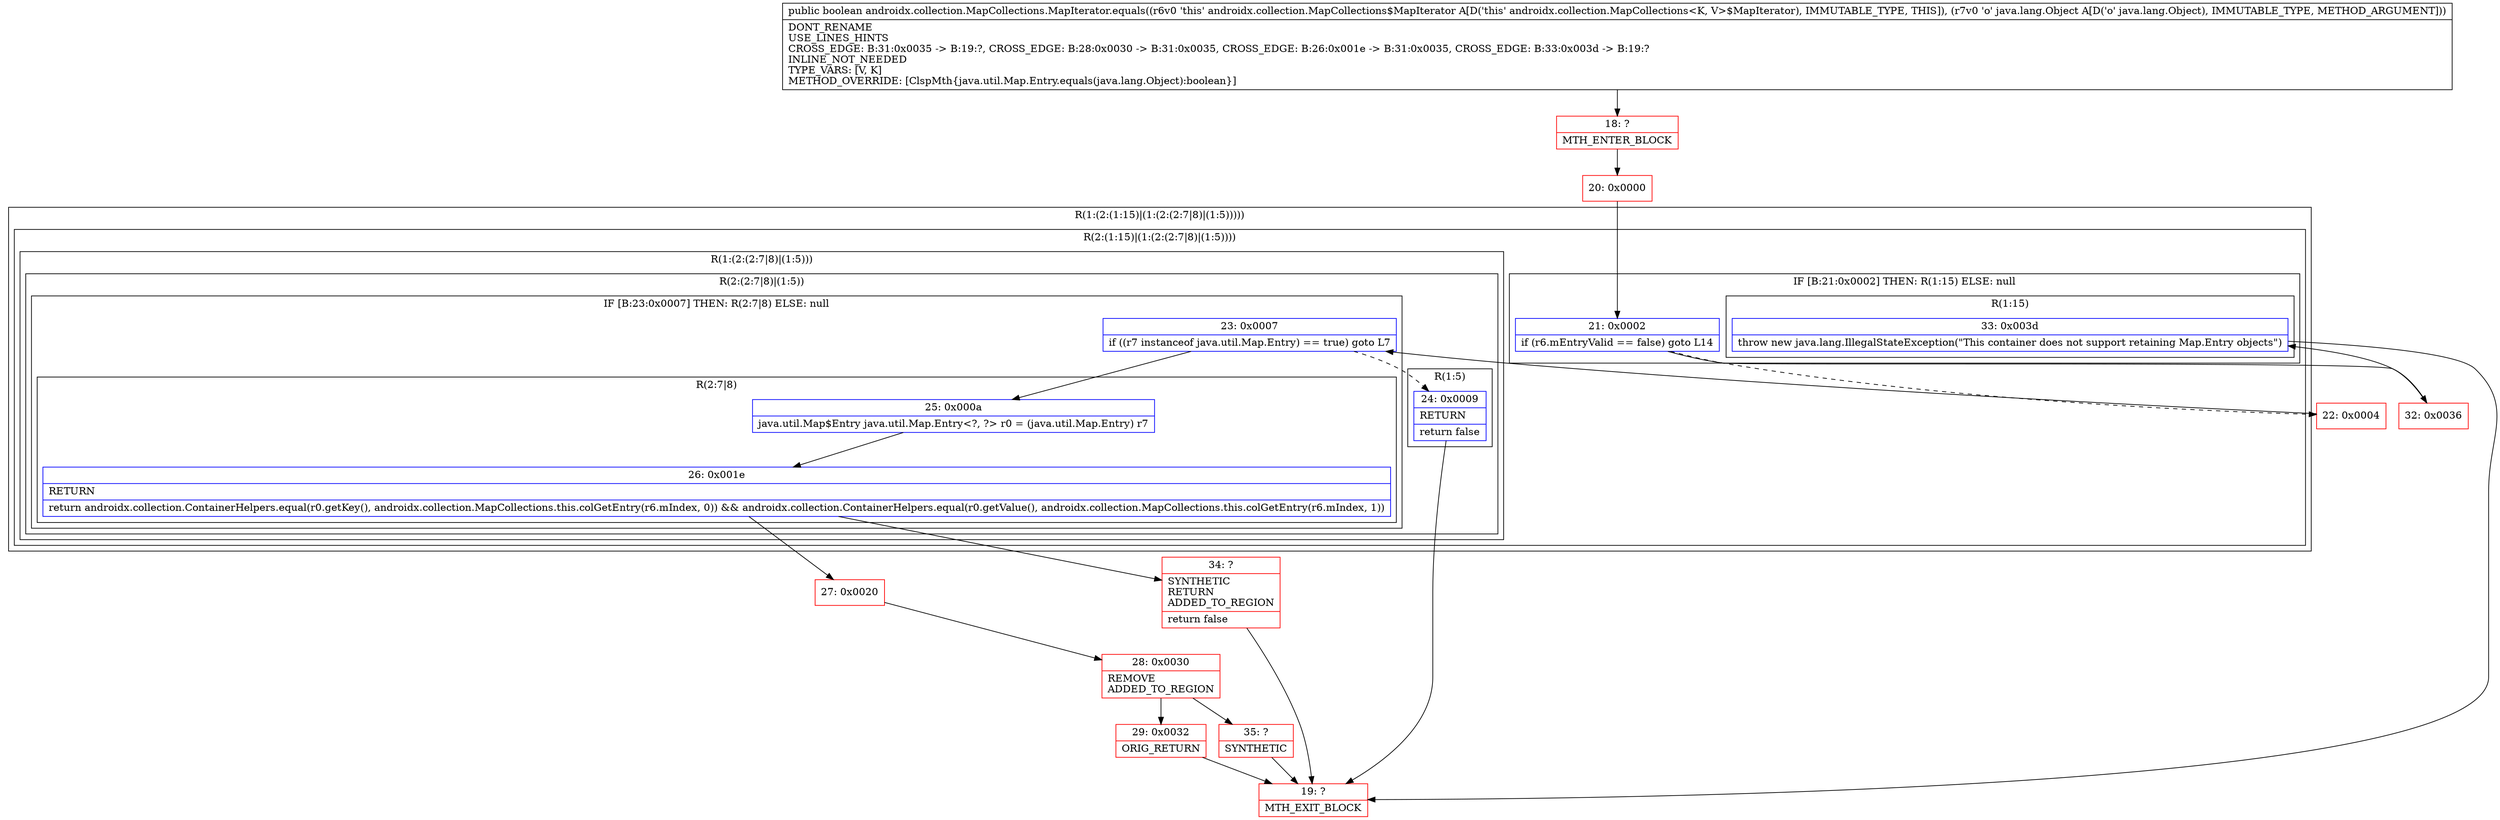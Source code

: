 digraph "CFG forandroidx.collection.MapCollections.MapIterator.equals(Ljava\/lang\/Object;)Z" {
subgraph cluster_Region_690736158 {
label = "R(1:(2:(1:15)|(1:(2:(2:7|8)|(1:5)))))";
node [shape=record,color=blue];
subgraph cluster_Region_94928001 {
label = "R(2:(1:15)|(1:(2:(2:7|8)|(1:5))))";
node [shape=record,color=blue];
subgraph cluster_IfRegion_814489106 {
label = "IF [B:21:0x0002] THEN: R(1:15) ELSE: null";
node [shape=record,color=blue];
Node_21 [shape=record,label="{21\:\ 0x0002|if (r6.mEntryValid == false) goto L14\l}"];
subgraph cluster_Region_1436223151 {
label = "R(1:15)";
node [shape=record,color=blue];
Node_33 [shape=record,label="{33\:\ 0x003d|throw new java.lang.IllegalStateException(\"This container does not support retaining Map.Entry objects\")\l}"];
}
}
subgraph cluster_Region_573012798 {
label = "R(1:(2:(2:7|8)|(1:5)))";
node [shape=record,color=blue];
subgraph cluster_Region_1689081743 {
label = "R(2:(2:7|8)|(1:5))";
node [shape=record,color=blue];
subgraph cluster_IfRegion_872524166 {
label = "IF [B:23:0x0007] THEN: R(2:7|8) ELSE: null";
node [shape=record,color=blue];
Node_23 [shape=record,label="{23\:\ 0x0007|if ((r7 instanceof java.util.Map.Entry) == true) goto L7\l}"];
subgraph cluster_Region_379359179 {
label = "R(2:7|8)";
node [shape=record,color=blue];
Node_25 [shape=record,label="{25\:\ 0x000a|java.util.Map$Entry java.util.Map.Entry\<?, ?\> r0 = (java.util.Map.Entry) r7\l}"];
Node_26 [shape=record,label="{26\:\ 0x001e|RETURN\l|return androidx.collection.ContainerHelpers.equal(r0.getKey(), androidx.collection.MapCollections.this.colGetEntry(r6.mIndex, 0)) && androidx.collection.ContainerHelpers.equal(r0.getValue(), androidx.collection.MapCollections.this.colGetEntry(r6.mIndex, 1))\l}"];
}
}
subgraph cluster_Region_958558167 {
label = "R(1:5)";
node [shape=record,color=blue];
Node_24 [shape=record,label="{24\:\ 0x0009|RETURN\l|return false\l}"];
}
}
}
}
}
Node_18 [shape=record,color=red,label="{18\:\ ?|MTH_ENTER_BLOCK\l}"];
Node_20 [shape=record,color=red,label="{20\:\ 0x0000}"];
Node_22 [shape=record,color=red,label="{22\:\ 0x0004}"];
Node_19 [shape=record,color=red,label="{19\:\ ?|MTH_EXIT_BLOCK\l}"];
Node_27 [shape=record,color=red,label="{27\:\ 0x0020}"];
Node_28 [shape=record,color=red,label="{28\:\ 0x0030|REMOVE\lADDED_TO_REGION\l}"];
Node_29 [shape=record,color=red,label="{29\:\ 0x0032|ORIG_RETURN\l}"];
Node_35 [shape=record,color=red,label="{35\:\ ?|SYNTHETIC\l}"];
Node_34 [shape=record,color=red,label="{34\:\ ?|SYNTHETIC\lRETURN\lADDED_TO_REGION\l|return false\l}"];
Node_32 [shape=record,color=red,label="{32\:\ 0x0036}"];
MethodNode[shape=record,label="{public boolean androidx.collection.MapCollections.MapIterator.equals((r6v0 'this' androidx.collection.MapCollections$MapIterator A[D('this' androidx.collection.MapCollections\<K, V\>$MapIterator), IMMUTABLE_TYPE, THIS]), (r7v0 'o' java.lang.Object A[D('o' java.lang.Object), IMMUTABLE_TYPE, METHOD_ARGUMENT]))  | DONT_RENAME\lUSE_LINES_HINTS\lCROSS_EDGE: B:31:0x0035 \-\> B:19:?, CROSS_EDGE: B:28:0x0030 \-\> B:31:0x0035, CROSS_EDGE: B:26:0x001e \-\> B:31:0x0035, CROSS_EDGE: B:33:0x003d \-\> B:19:?\lINLINE_NOT_NEEDED\lTYPE_VARS: [V, K]\lMETHOD_OVERRIDE: [ClspMth\{java.util.Map.Entry.equals(java.lang.Object):boolean\}]\l}"];
MethodNode -> Node_18;Node_21 -> Node_22[style=dashed];
Node_21 -> Node_32;
Node_33 -> Node_19;
Node_23 -> Node_24[style=dashed];
Node_23 -> Node_25;
Node_25 -> Node_26;
Node_26 -> Node_27;
Node_26 -> Node_34;
Node_24 -> Node_19;
Node_18 -> Node_20;
Node_20 -> Node_21;
Node_22 -> Node_23;
Node_27 -> Node_28;
Node_28 -> Node_29;
Node_28 -> Node_35;
Node_29 -> Node_19;
Node_35 -> Node_19;
Node_34 -> Node_19;
Node_32 -> Node_33;
}

